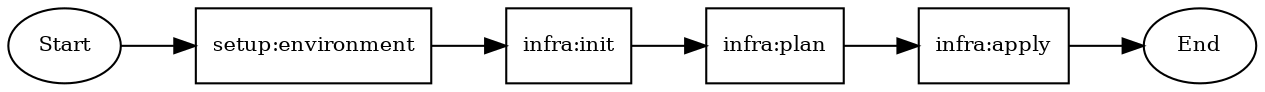 digraph G {
  rankdir=LR
  node[fontsize="10"]
  
  start [shape=oval, label="Start"];
  end [shape=oval, label="End"];
  
setup[shape=box, label="setup:environment"]
init[shape=box, label="infra:init"]

plan[shape=box, label="infra:plan"]
apply[shape=box, label="infra:apply"]

  start -> setup -> init -> plan -> apply -> end

}